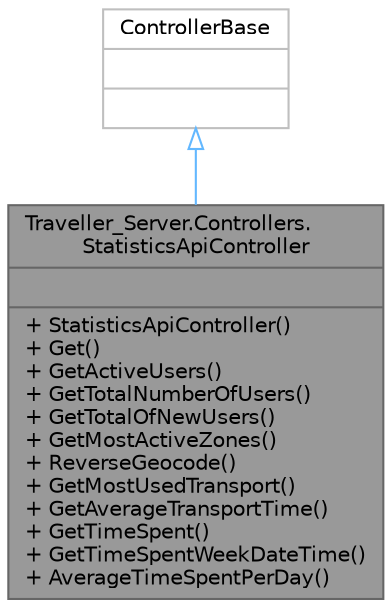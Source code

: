 digraph "Traveller_Server.Controllers.StatisticsApiController"
{
 // LATEX_PDF_SIZE
  bgcolor="transparent";
  edge [fontname=Helvetica,fontsize=10,labelfontname=Helvetica,labelfontsize=10];
  node [fontname=Helvetica,fontsize=10,shape=box,height=0.2,width=0.4];
  Node1 [shape=record,label="{Traveller_Server.Controllers.\lStatisticsApiController\n||+ StatisticsApiController()\l+ Get()\l+ GetActiveUsers()\l+ GetTotalNumberOfUsers()\l+ GetTotalOfNewUsers()\l+ GetMostActiveZones()\l+ ReverseGeocode()\l+ GetMostUsedTransport()\l+ GetAverageTransportTime()\l+ GetTimeSpent()\l+ GetTimeSpentWeekDateTime()\l+ AverageTimeSpentPerDay()\l}",height=0.2,width=0.4,color="gray40", fillcolor="grey60", style="filled", fontcolor="black",tooltip=" "];
  Node2 -> Node1 [dir="back",color="steelblue1",style="solid",arrowtail="onormal"];
  Node2 [shape=record,label="{ControllerBase\n||}",height=0.2,width=0.4,color="grey75", fillcolor="white", style="filled",tooltip=" "];
}

